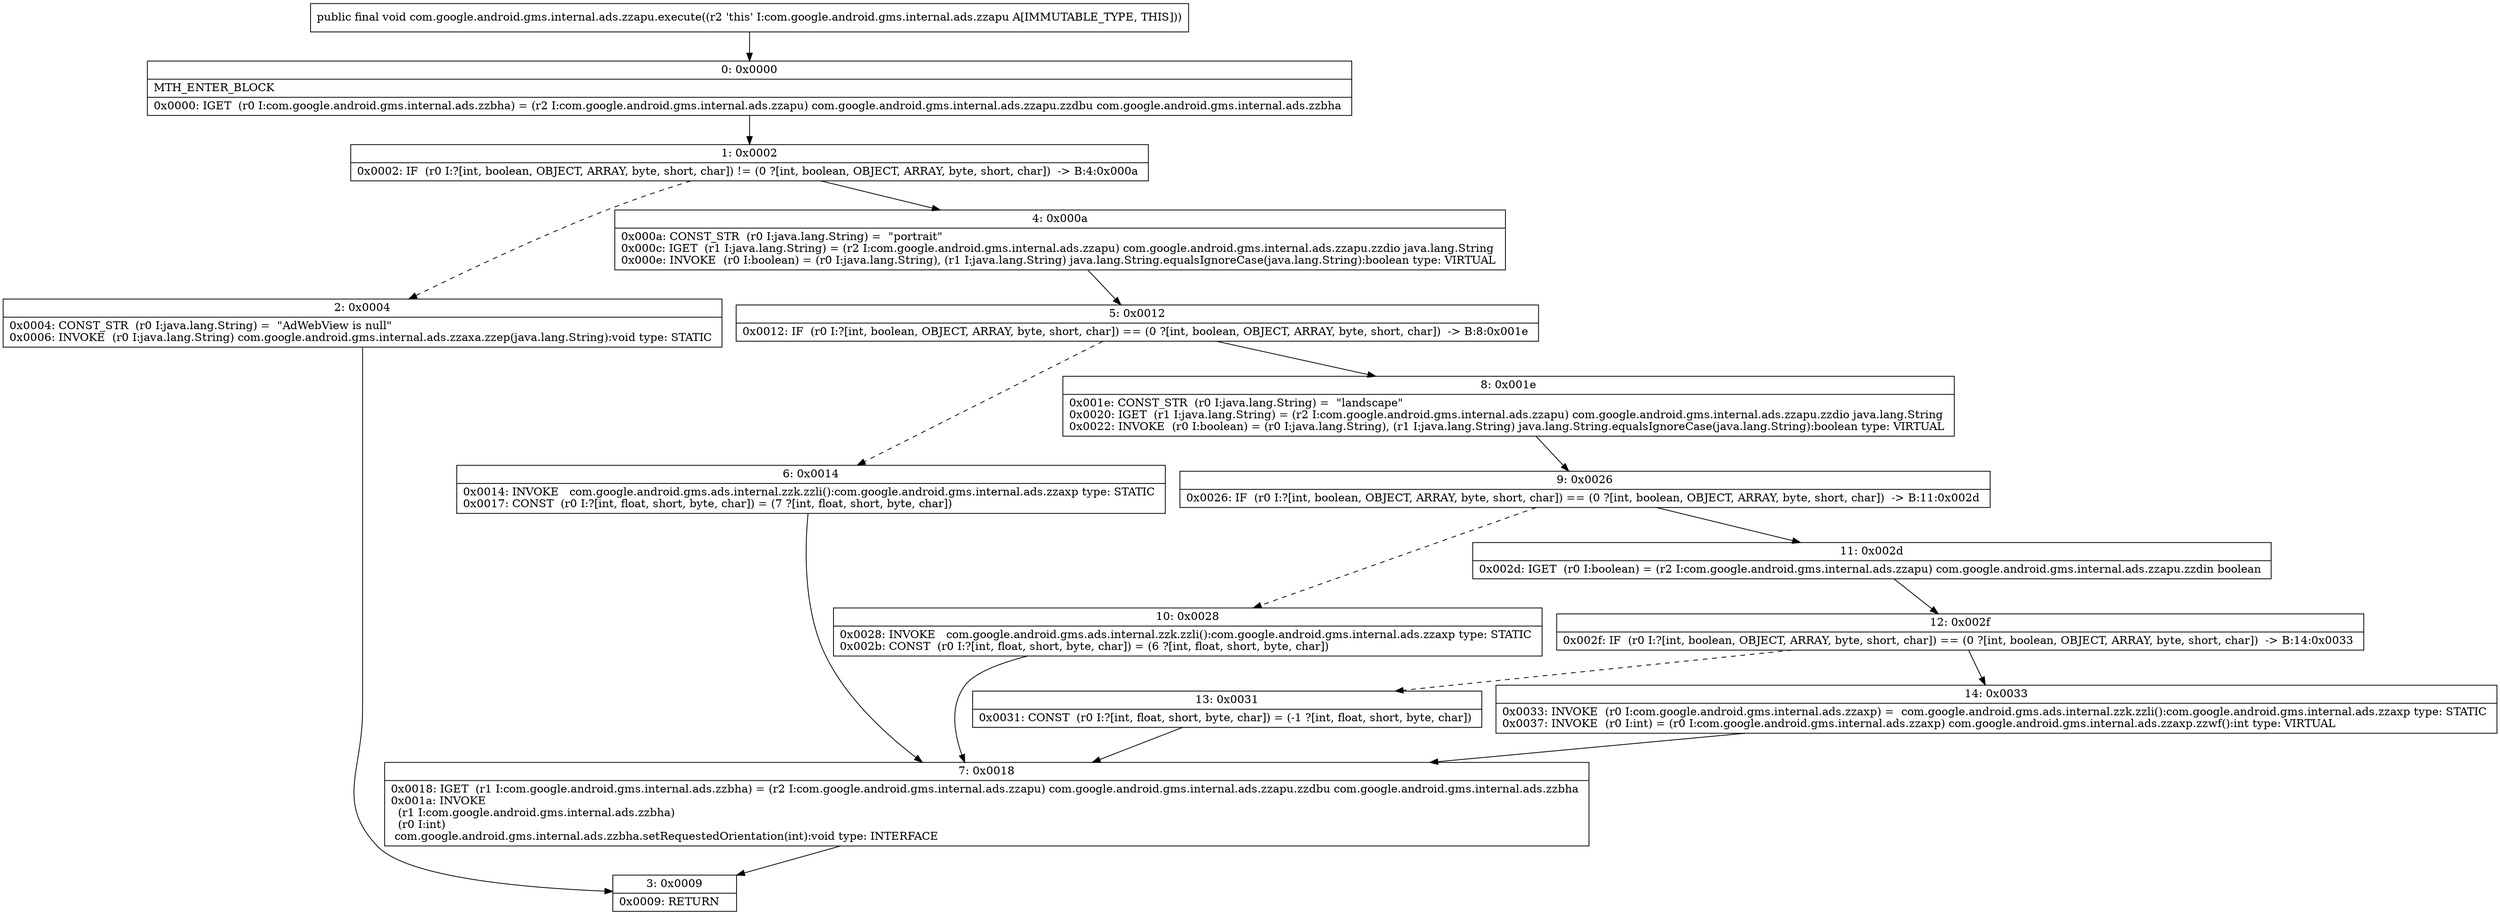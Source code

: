 digraph "CFG forcom.google.android.gms.internal.ads.zzapu.execute()V" {
Node_0 [shape=record,label="{0\:\ 0x0000|MTH_ENTER_BLOCK\l|0x0000: IGET  (r0 I:com.google.android.gms.internal.ads.zzbha) = (r2 I:com.google.android.gms.internal.ads.zzapu) com.google.android.gms.internal.ads.zzapu.zzdbu com.google.android.gms.internal.ads.zzbha \l}"];
Node_1 [shape=record,label="{1\:\ 0x0002|0x0002: IF  (r0 I:?[int, boolean, OBJECT, ARRAY, byte, short, char]) != (0 ?[int, boolean, OBJECT, ARRAY, byte, short, char])  \-\> B:4:0x000a \l}"];
Node_2 [shape=record,label="{2\:\ 0x0004|0x0004: CONST_STR  (r0 I:java.lang.String) =  \"AdWebView is null\" \l0x0006: INVOKE  (r0 I:java.lang.String) com.google.android.gms.internal.ads.zzaxa.zzep(java.lang.String):void type: STATIC \l}"];
Node_3 [shape=record,label="{3\:\ 0x0009|0x0009: RETURN   \l}"];
Node_4 [shape=record,label="{4\:\ 0x000a|0x000a: CONST_STR  (r0 I:java.lang.String) =  \"portrait\" \l0x000c: IGET  (r1 I:java.lang.String) = (r2 I:com.google.android.gms.internal.ads.zzapu) com.google.android.gms.internal.ads.zzapu.zzdio java.lang.String \l0x000e: INVOKE  (r0 I:boolean) = (r0 I:java.lang.String), (r1 I:java.lang.String) java.lang.String.equalsIgnoreCase(java.lang.String):boolean type: VIRTUAL \l}"];
Node_5 [shape=record,label="{5\:\ 0x0012|0x0012: IF  (r0 I:?[int, boolean, OBJECT, ARRAY, byte, short, char]) == (0 ?[int, boolean, OBJECT, ARRAY, byte, short, char])  \-\> B:8:0x001e \l}"];
Node_6 [shape=record,label="{6\:\ 0x0014|0x0014: INVOKE   com.google.android.gms.ads.internal.zzk.zzli():com.google.android.gms.internal.ads.zzaxp type: STATIC \l0x0017: CONST  (r0 I:?[int, float, short, byte, char]) = (7 ?[int, float, short, byte, char]) \l}"];
Node_7 [shape=record,label="{7\:\ 0x0018|0x0018: IGET  (r1 I:com.google.android.gms.internal.ads.zzbha) = (r2 I:com.google.android.gms.internal.ads.zzapu) com.google.android.gms.internal.ads.zzapu.zzdbu com.google.android.gms.internal.ads.zzbha \l0x001a: INVOKE  \l  (r1 I:com.google.android.gms.internal.ads.zzbha)\l  (r0 I:int)\l com.google.android.gms.internal.ads.zzbha.setRequestedOrientation(int):void type: INTERFACE \l}"];
Node_8 [shape=record,label="{8\:\ 0x001e|0x001e: CONST_STR  (r0 I:java.lang.String) =  \"landscape\" \l0x0020: IGET  (r1 I:java.lang.String) = (r2 I:com.google.android.gms.internal.ads.zzapu) com.google.android.gms.internal.ads.zzapu.zzdio java.lang.String \l0x0022: INVOKE  (r0 I:boolean) = (r0 I:java.lang.String), (r1 I:java.lang.String) java.lang.String.equalsIgnoreCase(java.lang.String):boolean type: VIRTUAL \l}"];
Node_9 [shape=record,label="{9\:\ 0x0026|0x0026: IF  (r0 I:?[int, boolean, OBJECT, ARRAY, byte, short, char]) == (0 ?[int, boolean, OBJECT, ARRAY, byte, short, char])  \-\> B:11:0x002d \l}"];
Node_10 [shape=record,label="{10\:\ 0x0028|0x0028: INVOKE   com.google.android.gms.ads.internal.zzk.zzli():com.google.android.gms.internal.ads.zzaxp type: STATIC \l0x002b: CONST  (r0 I:?[int, float, short, byte, char]) = (6 ?[int, float, short, byte, char]) \l}"];
Node_11 [shape=record,label="{11\:\ 0x002d|0x002d: IGET  (r0 I:boolean) = (r2 I:com.google.android.gms.internal.ads.zzapu) com.google.android.gms.internal.ads.zzapu.zzdin boolean \l}"];
Node_12 [shape=record,label="{12\:\ 0x002f|0x002f: IF  (r0 I:?[int, boolean, OBJECT, ARRAY, byte, short, char]) == (0 ?[int, boolean, OBJECT, ARRAY, byte, short, char])  \-\> B:14:0x0033 \l}"];
Node_13 [shape=record,label="{13\:\ 0x0031|0x0031: CONST  (r0 I:?[int, float, short, byte, char]) = (\-1 ?[int, float, short, byte, char]) \l}"];
Node_14 [shape=record,label="{14\:\ 0x0033|0x0033: INVOKE  (r0 I:com.google.android.gms.internal.ads.zzaxp) =  com.google.android.gms.ads.internal.zzk.zzli():com.google.android.gms.internal.ads.zzaxp type: STATIC \l0x0037: INVOKE  (r0 I:int) = (r0 I:com.google.android.gms.internal.ads.zzaxp) com.google.android.gms.internal.ads.zzaxp.zzwf():int type: VIRTUAL \l}"];
MethodNode[shape=record,label="{public final void com.google.android.gms.internal.ads.zzapu.execute((r2 'this' I:com.google.android.gms.internal.ads.zzapu A[IMMUTABLE_TYPE, THIS])) }"];
MethodNode -> Node_0;
Node_0 -> Node_1;
Node_1 -> Node_2[style=dashed];
Node_1 -> Node_4;
Node_2 -> Node_3;
Node_4 -> Node_5;
Node_5 -> Node_6[style=dashed];
Node_5 -> Node_8;
Node_6 -> Node_7;
Node_7 -> Node_3;
Node_8 -> Node_9;
Node_9 -> Node_10[style=dashed];
Node_9 -> Node_11;
Node_10 -> Node_7;
Node_11 -> Node_12;
Node_12 -> Node_13[style=dashed];
Node_12 -> Node_14;
Node_13 -> Node_7;
Node_14 -> Node_7;
}

